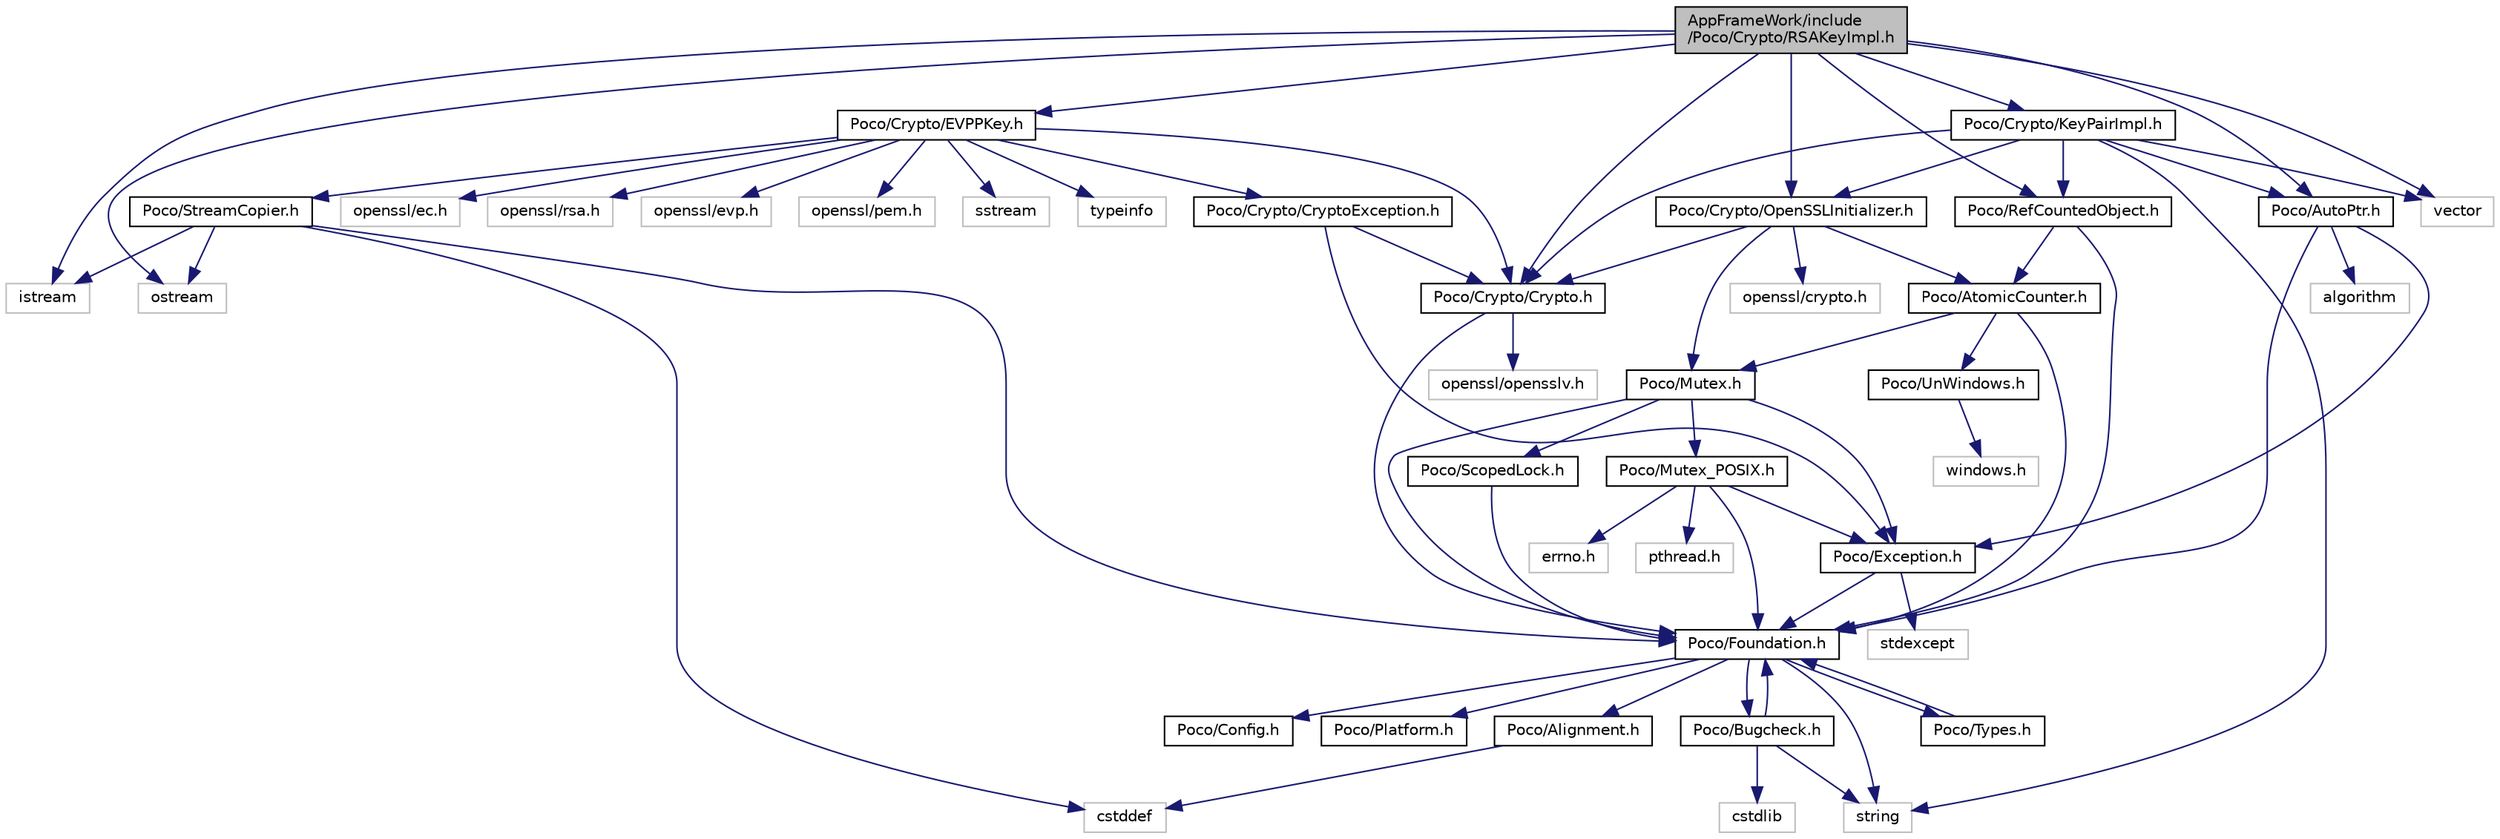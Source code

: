 digraph "AppFrameWork/include/Poco/Crypto/RSAKeyImpl.h"
{
 // LATEX_PDF_SIZE
  edge [fontname="Helvetica",fontsize="10",labelfontname="Helvetica",labelfontsize="10"];
  node [fontname="Helvetica",fontsize="10",shape=record];
  Node1 [label="AppFrameWork/include\l/Poco/Crypto/RSAKeyImpl.h",height=0.2,width=0.4,color="black", fillcolor="grey75", style="filled", fontcolor="black",tooltip=" "];
  Node1 -> Node2 [color="midnightblue",fontsize="10",style="solid"];
  Node2 [label="Poco/Crypto/Crypto.h",height=0.2,width=0.4,color="black", fillcolor="white", style="filled",URL="$Crypto_8h.html",tooltip=" "];
  Node2 -> Node3 [color="midnightblue",fontsize="10",style="solid"];
  Node3 [label="Poco/Foundation.h",height=0.2,width=0.4,color="black", fillcolor="white", style="filled",URL="$Foundation_8h.html",tooltip=" "];
  Node3 -> Node4 [color="midnightblue",fontsize="10",style="solid"];
  Node4 [label="Poco/Config.h",height=0.2,width=0.4,color="black", fillcolor="white", style="filled",URL="$Config_8h.html",tooltip=" "];
  Node3 -> Node5 [color="midnightblue",fontsize="10",style="solid"];
  Node5 [label="Poco/Platform.h",height=0.2,width=0.4,color="black", fillcolor="white", style="filled",URL="$Platform_8h.html",tooltip=" "];
  Node3 -> Node6 [color="midnightblue",fontsize="10",style="solid"];
  Node6 [label="Poco/Alignment.h",height=0.2,width=0.4,color="black", fillcolor="white", style="filled",URL="$Alignment_8h.html",tooltip=" "];
  Node6 -> Node7 [color="midnightblue",fontsize="10",style="solid"];
  Node7 [label="cstddef",height=0.2,width=0.4,color="grey75", fillcolor="white", style="filled",tooltip=" "];
  Node3 -> Node8 [color="midnightblue",fontsize="10",style="solid"];
  Node8 [label="Poco/Bugcheck.h",height=0.2,width=0.4,color="black", fillcolor="white", style="filled",URL="$Bugcheck_8h.html",tooltip=" "];
  Node8 -> Node3 [color="midnightblue",fontsize="10",style="solid"];
  Node8 -> Node9 [color="midnightblue",fontsize="10",style="solid"];
  Node9 [label="string",height=0.2,width=0.4,color="grey75", fillcolor="white", style="filled",tooltip=" "];
  Node8 -> Node10 [color="midnightblue",fontsize="10",style="solid"];
  Node10 [label="cstdlib",height=0.2,width=0.4,color="grey75", fillcolor="white", style="filled",tooltip=" "];
  Node3 -> Node11 [color="midnightblue",fontsize="10",style="solid"];
  Node11 [label="Poco/Types.h",height=0.2,width=0.4,color="black", fillcolor="white", style="filled",URL="$Types_8h.html",tooltip=" "];
  Node11 -> Node3 [color="midnightblue",fontsize="10",style="solid"];
  Node3 -> Node9 [color="midnightblue",fontsize="10",style="solid"];
  Node2 -> Node12 [color="midnightblue",fontsize="10",style="solid"];
  Node12 [label="openssl/opensslv.h",height=0.2,width=0.4,color="grey75", fillcolor="white", style="filled",tooltip=" "];
  Node1 -> Node13 [color="midnightblue",fontsize="10",style="solid"];
  Node13 [label="Poco/Crypto/EVPPKey.h",height=0.2,width=0.4,color="black", fillcolor="white", style="filled",URL="$EVPPKey_8h.html",tooltip=" "];
  Node13 -> Node2 [color="midnightblue",fontsize="10",style="solid"];
  Node13 -> Node14 [color="midnightblue",fontsize="10",style="solid"];
  Node14 [label="Poco/Crypto/CryptoException.h",height=0.2,width=0.4,color="black", fillcolor="white", style="filled",URL="$CryptoException_8h.html",tooltip=" "];
  Node14 -> Node2 [color="midnightblue",fontsize="10",style="solid"];
  Node14 -> Node15 [color="midnightblue",fontsize="10",style="solid"];
  Node15 [label="Poco/Exception.h",height=0.2,width=0.4,color="black", fillcolor="white", style="filled",URL="$Exception_8h.html",tooltip=" "];
  Node15 -> Node3 [color="midnightblue",fontsize="10",style="solid"];
  Node15 -> Node16 [color="midnightblue",fontsize="10",style="solid"];
  Node16 [label="stdexcept",height=0.2,width=0.4,color="grey75", fillcolor="white", style="filled",tooltip=" "];
  Node13 -> Node17 [color="midnightblue",fontsize="10",style="solid"];
  Node17 [label="Poco/StreamCopier.h",height=0.2,width=0.4,color="black", fillcolor="white", style="filled",URL="$StreamCopier_8h.html",tooltip=" "];
  Node17 -> Node3 [color="midnightblue",fontsize="10",style="solid"];
  Node17 -> Node18 [color="midnightblue",fontsize="10",style="solid"];
  Node18 [label="istream",height=0.2,width=0.4,color="grey75", fillcolor="white", style="filled",tooltip=" "];
  Node17 -> Node19 [color="midnightblue",fontsize="10",style="solid"];
  Node19 [label="ostream",height=0.2,width=0.4,color="grey75", fillcolor="white", style="filled",tooltip=" "];
  Node17 -> Node7 [color="midnightblue",fontsize="10",style="solid"];
  Node13 -> Node20 [color="midnightblue",fontsize="10",style="solid"];
  Node20 [label="openssl/ec.h",height=0.2,width=0.4,color="grey75", fillcolor="white", style="filled",tooltip=" "];
  Node13 -> Node21 [color="midnightblue",fontsize="10",style="solid"];
  Node21 [label="openssl/rsa.h",height=0.2,width=0.4,color="grey75", fillcolor="white", style="filled",tooltip=" "];
  Node13 -> Node22 [color="midnightblue",fontsize="10",style="solid"];
  Node22 [label="openssl/evp.h",height=0.2,width=0.4,color="grey75", fillcolor="white", style="filled",tooltip=" "];
  Node13 -> Node23 [color="midnightblue",fontsize="10",style="solid"];
  Node23 [label="openssl/pem.h",height=0.2,width=0.4,color="grey75", fillcolor="white", style="filled",tooltip=" "];
  Node13 -> Node24 [color="midnightblue",fontsize="10",style="solid"];
  Node24 [label="sstream",height=0.2,width=0.4,color="grey75", fillcolor="white", style="filled",tooltip=" "];
  Node13 -> Node25 [color="midnightblue",fontsize="10",style="solid"];
  Node25 [label="typeinfo",height=0.2,width=0.4,color="grey75", fillcolor="white", style="filled",tooltip=" "];
  Node1 -> Node26 [color="midnightblue",fontsize="10",style="solid"];
  Node26 [label="Poco/Crypto/KeyPairImpl.h",height=0.2,width=0.4,color="black", fillcolor="white", style="filled",URL="$KeyPairImpl_8h.html",tooltip=" "];
  Node26 -> Node2 [color="midnightblue",fontsize="10",style="solid"];
  Node26 -> Node27 [color="midnightblue",fontsize="10",style="solid"];
  Node27 [label="Poco/Crypto/OpenSSLInitializer.h",height=0.2,width=0.4,color="black", fillcolor="white", style="filled",URL="$OpenSSLInitializer_8h.html",tooltip=" "];
  Node27 -> Node2 [color="midnightblue",fontsize="10",style="solid"];
  Node27 -> Node28 [color="midnightblue",fontsize="10",style="solid"];
  Node28 [label="Poco/Mutex.h",height=0.2,width=0.4,color="black", fillcolor="white", style="filled",URL="$Mutex_8h.html",tooltip=" "];
  Node28 -> Node3 [color="midnightblue",fontsize="10",style="solid"];
  Node28 -> Node15 [color="midnightblue",fontsize="10",style="solid"];
  Node28 -> Node29 [color="midnightblue",fontsize="10",style="solid"];
  Node29 [label="Poco/ScopedLock.h",height=0.2,width=0.4,color="black", fillcolor="white", style="filled",URL="$ScopedLock_8h.html",tooltip=" "];
  Node29 -> Node3 [color="midnightblue",fontsize="10",style="solid"];
  Node28 -> Node30 [color="midnightblue",fontsize="10",style="solid"];
  Node30 [label="Poco/Mutex_POSIX.h",height=0.2,width=0.4,color="black", fillcolor="white", style="filled",URL="$Mutex__POSIX_8h.html",tooltip=" "];
  Node30 -> Node3 [color="midnightblue",fontsize="10",style="solid"];
  Node30 -> Node15 [color="midnightblue",fontsize="10",style="solid"];
  Node30 -> Node31 [color="midnightblue",fontsize="10",style="solid"];
  Node31 [label="pthread.h",height=0.2,width=0.4,color="grey75", fillcolor="white", style="filled",tooltip=" "];
  Node30 -> Node32 [color="midnightblue",fontsize="10",style="solid"];
  Node32 [label="errno.h",height=0.2,width=0.4,color="grey75", fillcolor="white", style="filled",tooltip=" "];
  Node27 -> Node33 [color="midnightblue",fontsize="10",style="solid"];
  Node33 [label="Poco/AtomicCounter.h",height=0.2,width=0.4,color="black", fillcolor="white", style="filled",URL="$AtomicCounter_8h.html",tooltip=" "];
  Node33 -> Node3 [color="midnightblue",fontsize="10",style="solid"];
  Node33 -> Node34 [color="midnightblue",fontsize="10",style="solid"];
  Node34 [label="Poco/UnWindows.h",height=0.2,width=0.4,color="black", fillcolor="white", style="filled",URL="$UnWindows_8h.html",tooltip=" "];
  Node34 -> Node35 [color="midnightblue",fontsize="10",style="solid"];
  Node35 [label="windows.h",height=0.2,width=0.4,color="grey75", fillcolor="white", style="filled",tooltip=" "];
  Node33 -> Node28 [color="midnightblue",fontsize="10",style="solid"];
  Node27 -> Node36 [color="midnightblue",fontsize="10",style="solid"];
  Node36 [label="openssl/crypto.h",height=0.2,width=0.4,color="grey75", fillcolor="white", style="filled",tooltip=" "];
  Node26 -> Node37 [color="midnightblue",fontsize="10",style="solid"];
  Node37 [label="Poco/RefCountedObject.h",height=0.2,width=0.4,color="black", fillcolor="white", style="filled",URL="$RefCountedObject_8h.html",tooltip=" "];
  Node37 -> Node3 [color="midnightblue",fontsize="10",style="solid"];
  Node37 -> Node33 [color="midnightblue",fontsize="10",style="solid"];
  Node26 -> Node38 [color="midnightblue",fontsize="10",style="solid"];
  Node38 [label="Poco/AutoPtr.h",height=0.2,width=0.4,color="black", fillcolor="white", style="filled",URL="$AutoPtr_8h.html",tooltip=" "];
  Node38 -> Node3 [color="midnightblue",fontsize="10",style="solid"];
  Node38 -> Node15 [color="midnightblue",fontsize="10",style="solid"];
  Node38 -> Node39 [color="midnightblue",fontsize="10",style="solid"];
  Node39 [label="algorithm",height=0.2,width=0.4,color="grey75", fillcolor="white", style="filled",tooltip=" "];
  Node26 -> Node9 [color="midnightblue",fontsize="10",style="solid"];
  Node26 -> Node40 [color="midnightblue",fontsize="10",style="solid"];
  Node40 [label="vector",height=0.2,width=0.4,color="grey75", fillcolor="white", style="filled",tooltip=" "];
  Node1 -> Node27 [color="midnightblue",fontsize="10",style="solid"];
  Node1 -> Node37 [color="midnightblue",fontsize="10",style="solid"];
  Node1 -> Node38 [color="midnightblue",fontsize="10",style="solid"];
  Node1 -> Node18 [color="midnightblue",fontsize="10",style="solid"];
  Node1 -> Node19 [color="midnightblue",fontsize="10",style="solid"];
  Node1 -> Node40 [color="midnightblue",fontsize="10",style="solid"];
}
